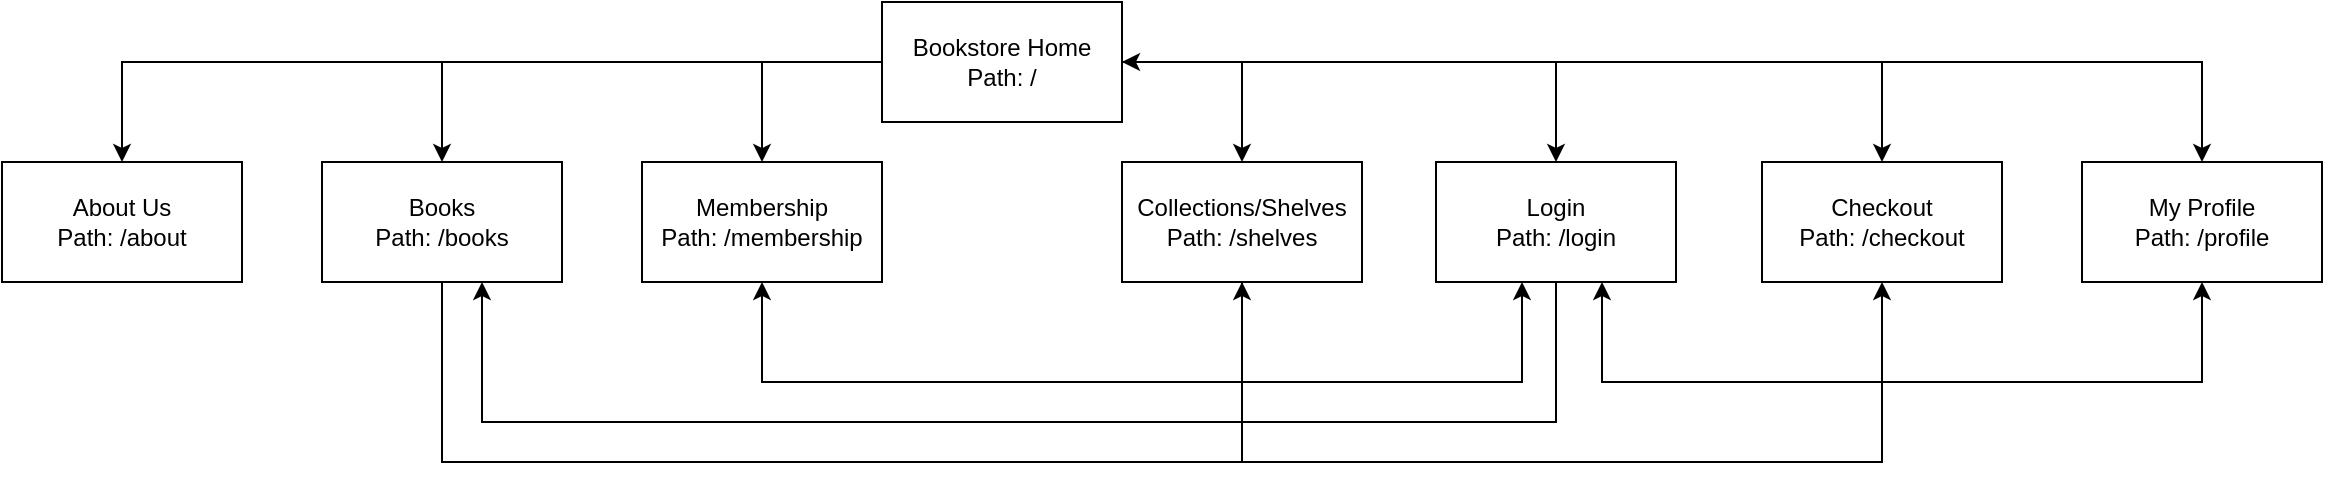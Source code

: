 <mxfile version="12.7.9" type="device"><diagram name="Page-1" id="2c0d36ab-eaac-3732-788b-9136903baeff"><mxGraphModel dx="1379" dy="744" grid="1" gridSize="10" guides="1" tooltips="1" connect="1" arrows="1" fold="1" page="1" pageScale="1.5" pageWidth="1169" pageHeight="827" background="#ffffff" math="0" shadow="0"><root><mxCell id="0"/><mxCell id="1" parent="0"/><mxCell id="mf3vUwGpPzeoN_RSlQAK-125" value="" style="edgeStyle=orthogonalEdgeStyle;rounded=0;orthogonalLoop=1;jettySize=auto;html=1;" edge="1" parent="1" source="mf3vUwGpPzeoN_RSlQAK-123" target="mf3vUwGpPzeoN_RSlQAK-124"><mxGeometry relative="1" as="geometry"/></mxCell><mxCell id="mf3vUwGpPzeoN_RSlQAK-127" value="" style="edgeStyle=orthogonalEdgeStyle;rounded=0;orthogonalLoop=1;jettySize=auto;html=1;" edge="1" parent="1" source="mf3vUwGpPzeoN_RSlQAK-123" target="mf3vUwGpPzeoN_RSlQAK-126"><mxGeometry relative="1" as="geometry"/></mxCell><mxCell id="mf3vUwGpPzeoN_RSlQAK-129" value="" style="edgeStyle=orthogonalEdgeStyle;rounded=0;orthogonalLoop=1;jettySize=auto;html=1;" edge="1" parent="1" source="mf3vUwGpPzeoN_RSlQAK-123" target="mf3vUwGpPzeoN_RSlQAK-128"><mxGeometry relative="1" as="geometry"><Array as="points"><mxPoint x="540" y="230"/></Array></mxGeometry></mxCell><mxCell id="mf3vUwGpPzeoN_RSlQAK-131" value="" style="edgeStyle=orthogonalEdgeStyle;rounded=0;orthogonalLoop=1;jettySize=auto;html=1;" edge="1" parent="1" source="mf3vUwGpPzeoN_RSlQAK-123" target="mf3vUwGpPzeoN_RSlQAK-130"><mxGeometry relative="1" as="geometry"><Array as="points"><mxPoint x="937" y="230"/></Array></mxGeometry></mxCell><mxCell id="mf3vUwGpPzeoN_RSlQAK-133" value="" style="edgeStyle=orthogonalEdgeStyle;rounded=0;orthogonalLoop=1;jettySize=auto;html=1;" edge="1" parent="1" source="mf3vUwGpPzeoN_RSlQAK-123" target="mf3vUwGpPzeoN_RSlQAK-132"><mxGeometry relative="1" as="geometry"/></mxCell><mxCell id="mf3vUwGpPzeoN_RSlQAK-137" value="" style="edgeStyle=orthogonalEdgeStyle;rounded=0;orthogonalLoop=1;jettySize=auto;html=1;entryX=0.5;entryY=0;entryDx=0;entryDy=0;" edge="1" parent="1" source="mf3vUwGpPzeoN_RSlQAK-123" target="mf3vUwGpPzeoN_RSlQAK-134"><mxGeometry relative="1" as="geometry"><mxPoint x="660" y="340" as="targetPoint"/><Array as="points"><mxPoint x="780" y="230"/></Array></mxGeometry></mxCell><mxCell id="mf3vUwGpPzeoN_RSlQAK-150" value="" style="edgeStyle=orthogonalEdgeStyle;rounded=0;orthogonalLoop=1;jettySize=auto;html=1;startArrow=classic;startFill=1;" edge="1" parent="1" source="mf3vUwGpPzeoN_RSlQAK-123" target="mf3vUwGpPzeoN_RSlQAK-149"><mxGeometry relative="1" as="geometry"/></mxCell><mxCell id="mf3vUwGpPzeoN_RSlQAK-123" value="Bookstore Home&lt;br&gt;Path: /" style="rounded=0;whiteSpace=wrap;html=1;" vertex="1" parent="1"><mxGeometry x="600" y="200" width="120" height="60" as="geometry"/></mxCell><mxCell id="mf3vUwGpPzeoN_RSlQAK-149" value="My Profile&lt;br&gt;Path: /profile" style="rounded=0;whiteSpace=wrap;html=1;" vertex="1" parent="1"><mxGeometry x="1200" y="280" width="120" height="60" as="geometry"/></mxCell><mxCell id="mf3vUwGpPzeoN_RSlQAK-142" value="" style="edgeStyle=orthogonalEdgeStyle;rounded=0;orthogonalLoop=1;jettySize=auto;html=1;entryX=0.5;entryY=1;entryDx=0;entryDy=0;" edge="1" parent="1" source="mf3vUwGpPzeoN_RSlQAK-134" target="mf3vUwGpPzeoN_RSlQAK-132"><mxGeometry relative="1" as="geometry"><Array as="points"><mxPoint x="780" y="430"/><mxPoint x="1100" y="430"/></Array></mxGeometry></mxCell><mxCell id="mf3vUwGpPzeoN_RSlQAK-134" value="Collections/Shelves&lt;br&gt;Path: /shelves" style="rounded=0;whiteSpace=wrap;html=1;" vertex="1" parent="1"><mxGeometry x="720" y="280" width="120" height="60" as="geometry"/></mxCell><mxCell id="mf3vUwGpPzeoN_RSlQAK-132" value="Checkout&lt;br&gt;Path: /checkout" style="rounded=0;whiteSpace=wrap;html=1;" vertex="1" parent="1"><mxGeometry x="1040" y="280" width="120" height="60" as="geometry"/></mxCell><mxCell id="mf3vUwGpPzeoN_RSlQAK-144" value="" style="edgeStyle=orthogonalEdgeStyle;rounded=0;orthogonalLoop=1;jettySize=auto;html=1;" edge="1" parent="1" source="mf3vUwGpPzeoN_RSlQAK-130" target="mf3vUwGpPzeoN_RSlQAK-126"><mxGeometry relative="1" as="geometry"><mxPoint x="380" y="340" as="targetPoint"/><Array as="points"><mxPoint x="937" y="410"/><mxPoint x="400" y="410"/></Array></mxGeometry></mxCell><mxCell id="mf3vUwGpPzeoN_RSlQAK-151" value="" style="edgeStyle=orthogonalEdgeStyle;rounded=0;orthogonalLoop=1;jettySize=auto;html=1;startArrow=classic;startFill=1;entryX=0.5;entryY=1;entryDx=0;entryDy=0;" edge="1" parent="1" source="mf3vUwGpPzeoN_RSlQAK-130" target="mf3vUwGpPzeoN_RSlQAK-149"><mxGeometry relative="1" as="geometry"><Array as="points"><mxPoint x="960" y="390"/><mxPoint x="1260" y="390"/></Array></mxGeometry></mxCell><mxCell id="mf3vUwGpPzeoN_RSlQAK-130" value="Login&lt;br&gt;Path: /login" style="rounded=0;whiteSpace=wrap;html=1;" vertex="1" parent="1"><mxGeometry x="877" y="280" width="120" height="60" as="geometry"/></mxCell><mxCell id="mf3vUwGpPzeoN_RSlQAK-146" value="" style="edgeStyle=orthogonalEdgeStyle;rounded=0;orthogonalLoop=1;jettySize=auto;html=1;startArrow=classic;startFill=1;" edge="1" parent="1" source="mf3vUwGpPzeoN_RSlQAK-128"><mxGeometry relative="1" as="geometry"><mxPoint x="920" y="340" as="targetPoint"/><Array as="points"><mxPoint x="540" y="390"/><mxPoint x="920" y="390"/><mxPoint x="920" y="340"/></Array></mxGeometry></mxCell><mxCell id="mf3vUwGpPzeoN_RSlQAK-128" value="Membership&lt;br&gt;Path: /membership" style="rounded=0;whiteSpace=wrap;html=1;" vertex="1" parent="1"><mxGeometry x="480" y="280" width="120" height="60" as="geometry"/></mxCell><mxCell id="mf3vUwGpPzeoN_RSlQAK-139" value="" style="edgeStyle=orthogonalEdgeStyle;rounded=0;orthogonalLoop=1;jettySize=auto;html=1;entryX=0.5;entryY=1;entryDx=0;entryDy=0;" edge="1" parent="1" source="mf3vUwGpPzeoN_RSlQAK-126" target="mf3vUwGpPzeoN_RSlQAK-134"><mxGeometry relative="1" as="geometry"><mxPoint x="380" y="420" as="targetPoint"/><Array as="points"><mxPoint x="380" y="430"/><mxPoint x="780" y="430"/></Array></mxGeometry></mxCell><mxCell id="mf3vUwGpPzeoN_RSlQAK-126" value="Books&lt;br&gt;Path: /books" style="rounded=0;whiteSpace=wrap;html=1;" vertex="1" parent="1"><mxGeometry x="320" y="280" width="120" height="60" as="geometry"/></mxCell><mxCell id="mf3vUwGpPzeoN_RSlQAK-124" value="About Us&lt;br&gt;Path: /about" style="rounded=0;whiteSpace=wrap;html=1;" vertex="1" parent="1"><mxGeometry x="160" y="280" width="120" height="60" as="geometry"/></mxCell></root></mxGraphModel></diagram></mxfile>